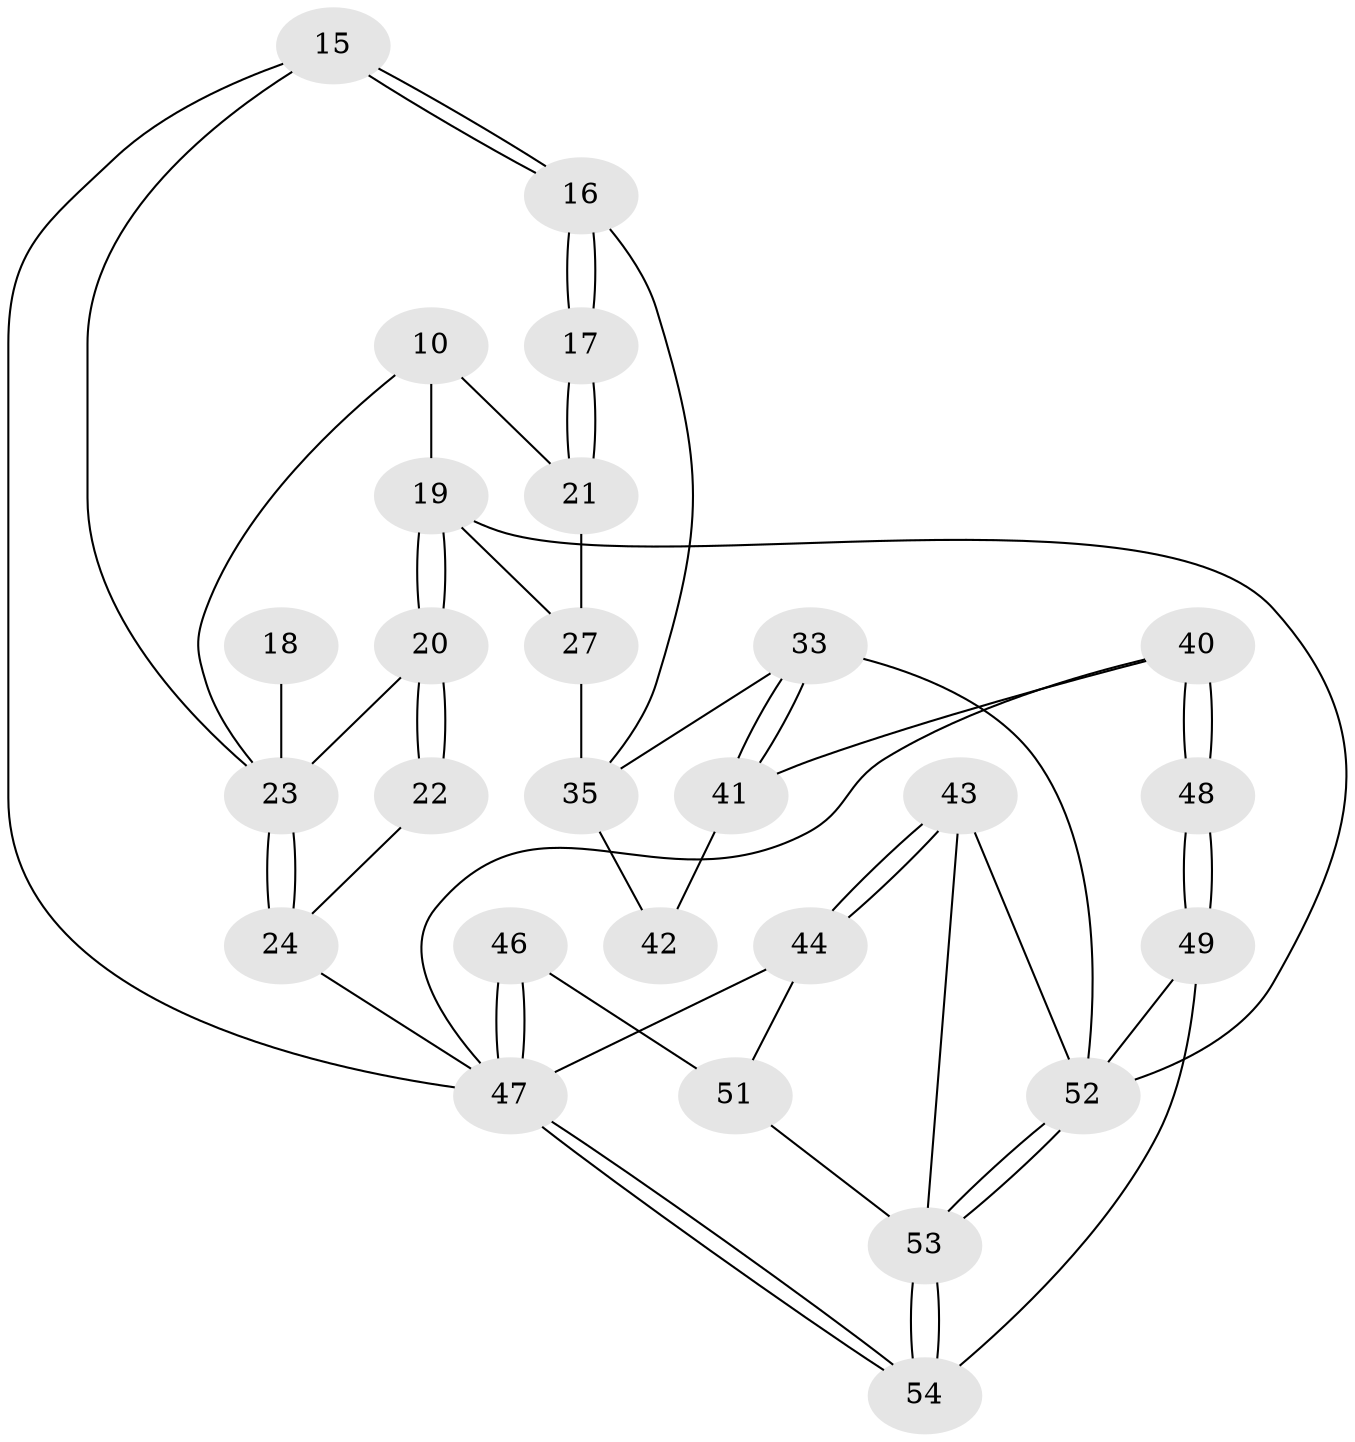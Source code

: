 // original degree distribution, {3: 0.037037037037037035, 6: 0.2962962962962963, 4: 0.3333333333333333, 5: 0.3333333333333333}
// Generated by graph-tools (version 1.1) at 2025/59/03/09/25 04:59:59]
// undirected, 27 vertices, 56 edges
graph export_dot {
graph [start="1"]
  node [color=gray90,style=filled];
  10 [pos="+0.3459337314815117+0.11316845784723376",super="+4"];
  15 [pos="+0.34391805885567683+0.5189944176196739"];
  16 [pos="+0.26586852442822767+0.49105744383076894"];
  17 [pos="+0.2346444513023583+0.4255362014718622"];
  18 [pos="+0.48366722695240544+0.3848434062216293"];
  19 [pos="+1+0.3143337652873975",super="+3"];
  20 [pos="+1+0.3078016780337034",super="+5+6"];
  21 [pos="+0.23137581461175302+0.42300238185001626",super="+12+13"];
  22 [pos="+1+0.30726915036276065"];
  23 [pos="+0.706237339003738+0.24268944532540793",super="+7+14"];
  24 [pos="+0.7781475565046921+0.3733488560679558"];
  27 [pos="+0+0.3096279198190165",super="+11"];
  33 [pos="+0+1"];
  35 [pos="+0.19229276394114175+0.5376540517979397",super="+31+32"];
  40 [pos="+0.20443183524756922+0.8434575463137115",super="+39"];
  41 [pos="+0.13843577818198718+0.8274044782655435"];
  42 [pos="+0.11918975005171514+0.7228915665982586"];
  43 [pos="+0.8971624891550947+0.7861296354064332",super="+29"];
  44 [pos="+0.7510466509192616+0.8364541994277782",super="+36+30"];
  46 [pos="+0.6067321367833833+0.9132603595707984"];
  47 [pos="+0.5271202508331672+0.9458742200866179",super="+38+37+25"];
  48 [pos="+0.2410336717584258+1"];
  49 [pos="+0.2409716480529625+1"];
  51 [pos="+0.781877791532583+0.9545767733123457",super="+45"];
  52 [pos="+1+1",super="+34+28"];
  53 [pos="+0.9430252087522886+1",super="+50"];
  54 [pos="+0.5094657062991941+1"];
  10 -- 19;
  10 -- 21;
  10 -- 23;
  15 -- 16;
  15 -- 16;
  15 -- 47;
  15 -- 23;
  16 -- 17;
  16 -- 17;
  16 -- 35;
  17 -- 21 [weight=2];
  17 -- 21;
  18 -- 23 [weight=3];
  19 -- 20 [weight=2];
  19 -- 20;
  19 -- 52 [weight=3];
  19 -- 27;
  20 -- 22 [weight=2];
  20 -- 22;
  20 -- 23;
  21 -- 27 [weight=2];
  22 -- 24;
  23 -- 24;
  23 -- 24;
  24 -- 47;
  27 -- 35;
  33 -- 41;
  33 -- 41;
  33 -- 52;
  33 -- 35;
  35 -- 42 [weight=2];
  40 -- 41;
  40 -- 48 [weight=2];
  40 -- 48;
  40 -- 47;
  41 -- 42;
  43 -- 44 [weight=2];
  43 -- 44;
  43 -- 53;
  43 -- 52;
  44 -- 51;
  44 -- 47 [weight=2];
  46 -- 47;
  46 -- 47;
  46 -- 51 [weight=2];
  47 -- 54;
  47 -- 54;
  48 -- 49;
  48 -- 49;
  49 -- 54;
  49 -- 52;
  51 -- 53;
  52 -- 53;
  52 -- 53;
  53 -- 54;
  53 -- 54;
}
